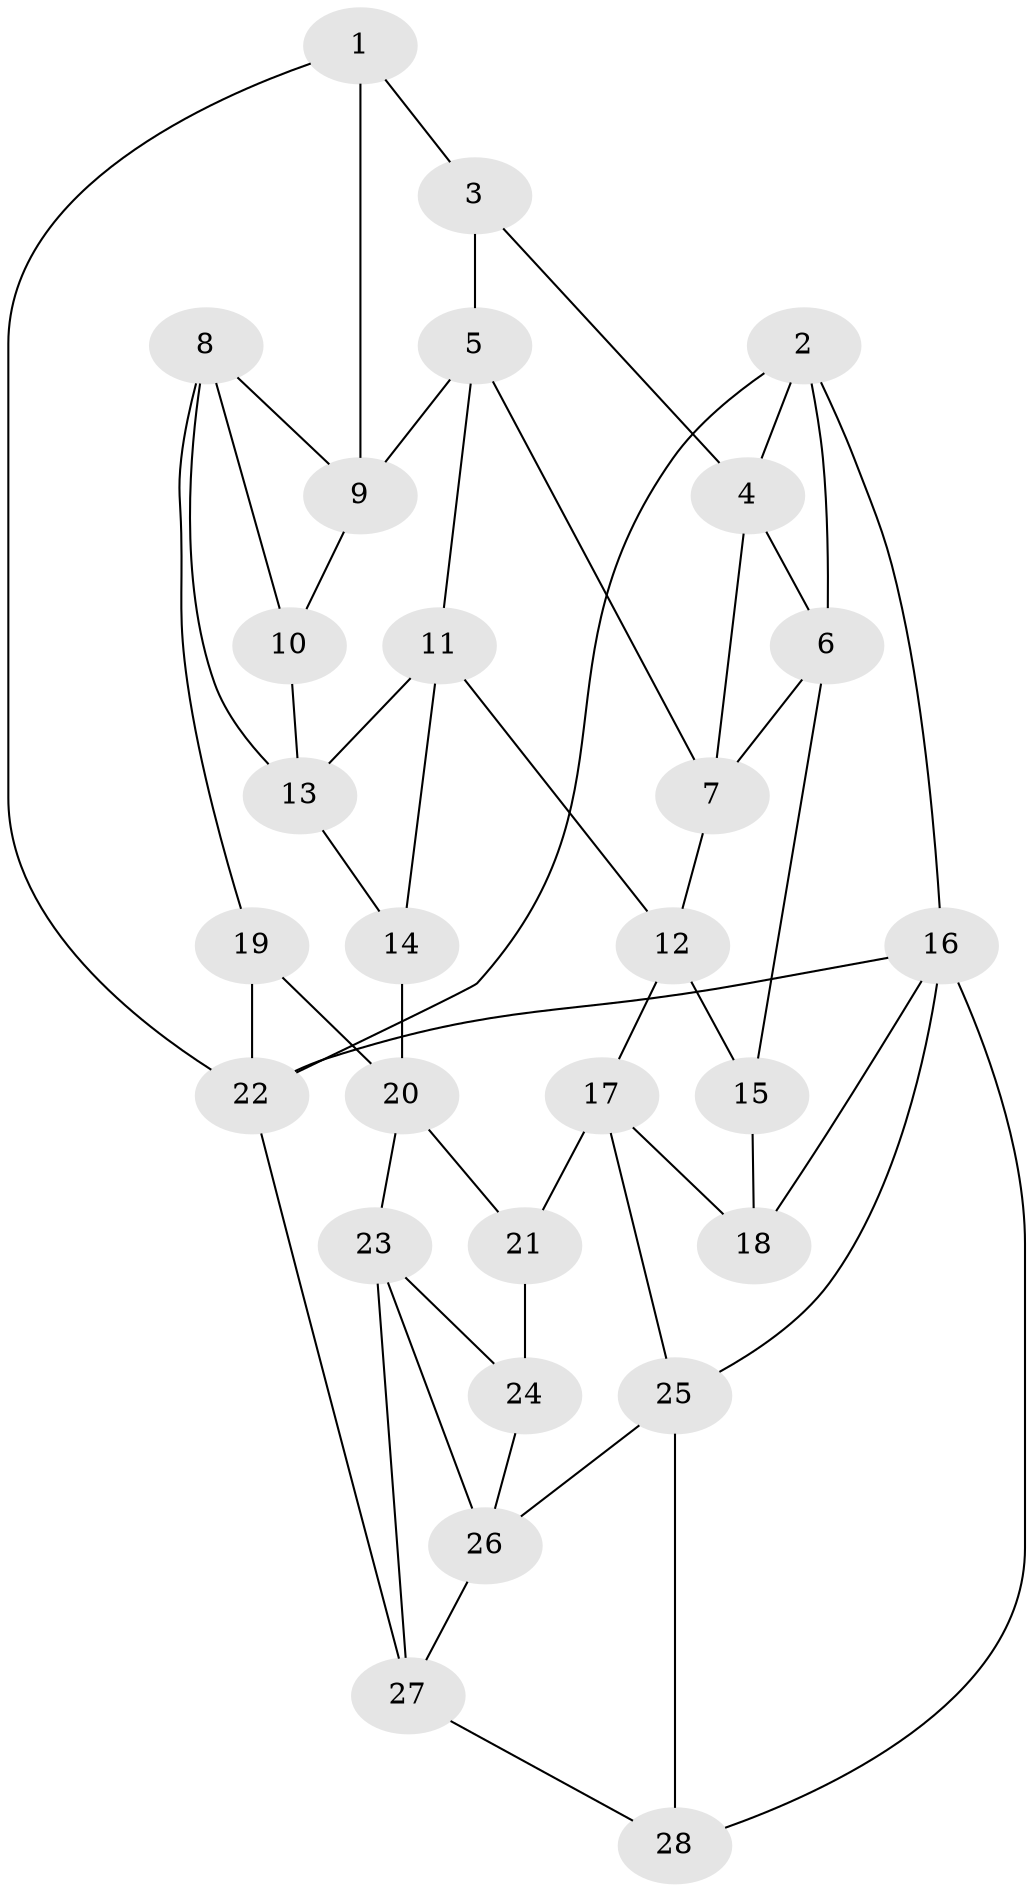 // original degree distribution, {3: 0.038461538461538464, 5: 0.5384615384615384, 4: 0.23076923076923078, 6: 0.19230769230769232}
// Generated by graph-tools (version 1.1) at 2025/51/03/09/25 03:51:11]
// undirected, 28 vertices, 52 edges
graph export_dot {
graph [start="1"]
  node [color=gray90,style=filled];
  1;
  2;
  3;
  4;
  5;
  6;
  7;
  8;
  9;
  10;
  11;
  12;
  13;
  14;
  15;
  16;
  17;
  18;
  19;
  20;
  21;
  22;
  23;
  24;
  25;
  26;
  27;
  28;
  1 -- 3 [weight=1.0];
  1 -- 9 [weight=1.0];
  1 -- 22 [weight=1.0];
  2 -- 4 [weight=1.0];
  2 -- 6 [weight=1.0];
  2 -- 16 [weight=1.0];
  2 -- 22 [weight=1.0];
  3 -- 4 [weight=1.0];
  3 -- 5 [weight=1.0];
  4 -- 6 [weight=1.0];
  4 -- 7 [weight=1.0];
  5 -- 7 [weight=1.0];
  5 -- 9 [weight=1.0];
  5 -- 11 [weight=1.0];
  6 -- 7 [weight=1.0];
  6 -- 15 [weight=1.0];
  7 -- 12 [weight=1.0];
  8 -- 9 [weight=1.0];
  8 -- 10 [weight=1.0];
  8 -- 13 [weight=1.0];
  8 -- 19 [weight=1.0];
  9 -- 10 [weight=1.0];
  10 -- 13 [weight=1.0];
  11 -- 12 [weight=1.0];
  11 -- 13 [weight=1.0];
  11 -- 14 [weight=1.0];
  12 -- 15 [weight=1.0];
  12 -- 17 [weight=1.0];
  13 -- 14 [weight=1.0];
  14 -- 20 [weight=1.0];
  15 -- 18 [weight=2.0];
  16 -- 18 [weight=1.0];
  16 -- 22 [weight=1.0];
  16 -- 25 [weight=1.0];
  16 -- 28 [weight=1.0];
  17 -- 18 [weight=1.0];
  17 -- 21 [weight=1.0];
  17 -- 25 [weight=1.0];
  19 -- 20 [weight=1.0];
  19 -- 22 [weight=2.0];
  20 -- 21 [weight=1.0];
  20 -- 23 [weight=1.0];
  21 -- 24 [weight=2.0];
  22 -- 27 [weight=1.0];
  23 -- 24 [weight=1.0];
  23 -- 26 [weight=1.0];
  23 -- 27 [weight=1.0];
  24 -- 26 [weight=1.0];
  25 -- 26 [weight=1.0];
  25 -- 28 [weight=1.0];
  26 -- 27 [weight=1.0];
  27 -- 28 [weight=1.0];
}
